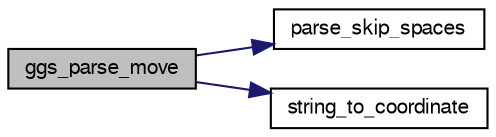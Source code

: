 digraph "ggs_parse_move"
{
 // LATEX_PDF_SIZE
  bgcolor="transparent";
  edge [fontname="FreeSans",fontsize="10",labelfontname="FreeSans",labelfontsize="10"];
  node [fontname="FreeSans",fontsize="10",shape=record];
  rankdir="LR";
  Node1 [label="ggs_parse_move",height=0.2,width=0.4,color="black", fillcolor="grey75", style="filled", fontcolor="black",tooltip="ggs_parse_move"];
  Node1 -> Node2 [color="midnightblue",fontsize="10",style="solid",fontname="FreeSans"];
  Node2 [label="parse_skip_spaces",height=0.2,width=0.4,color="black",URL="$util_8c.html#a35508e8fcec689d875231b2f93fbe4a5",tooltip="Skip spaces."];
  Node1 -> Node3 [color="midnightblue",fontsize="10",style="solid",fontname="FreeSans"];
  Node3 [label="string_to_coordinate",height=0.2,width=0.4,color="black",URL="$util_8c.html#a5648be0e41416bac513e53441d3cfd36",tooltip="Convert the two first chars of a string into a coordinate."];
}
